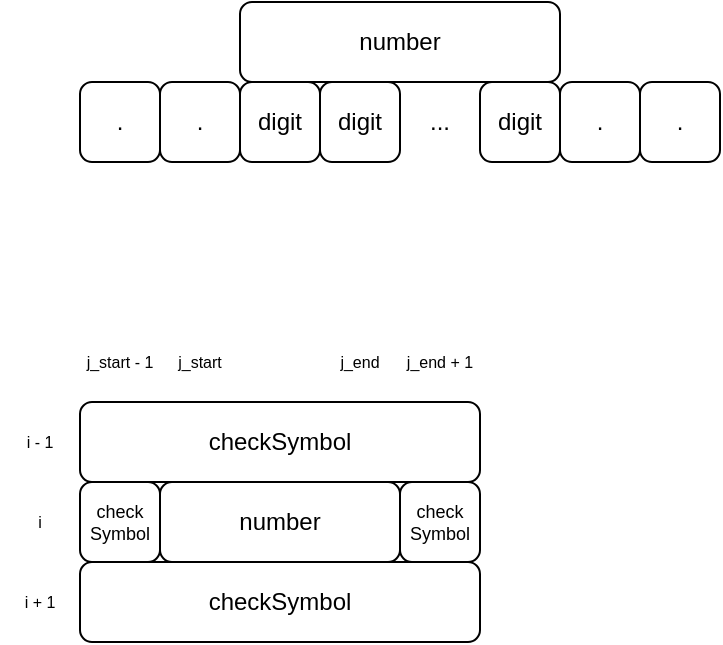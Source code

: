 <mxfile version="20.7.4" type="device"><diagram id="xBHLjTZNuNRD9gR767fi" name="Страница 1"><mxGraphModel dx="978" dy="566" grid="1" gridSize="10" guides="1" tooltips="1" connect="1" arrows="1" fold="1" page="1" pageScale="1" pageWidth="1654" pageHeight="2336" math="0" shadow="0"><root><mxCell id="0"/><mxCell id="1" parent="0"/><mxCell id="QNzmFK4Ou1PIm1IhyEtC-1" value="number" style="rounded=1;whiteSpace=wrap;html=1;" vertex="1" parent="1"><mxGeometry x="160" y="40" width="160" height="40" as="geometry"/></mxCell><mxCell id="QNzmFK4Ou1PIm1IhyEtC-4" value="..." style="text;html=1;strokeColor=none;fillColor=none;align=center;verticalAlign=middle;whiteSpace=wrap;rounded=0;" vertex="1" parent="1"><mxGeometry x="240" y="80" width="40" height="40" as="geometry"/></mxCell><mxCell id="QNzmFK4Ou1PIm1IhyEtC-5" value="number" style="rounded=1;whiteSpace=wrap;html=1;" vertex="1" parent="1"><mxGeometry x="120" y="280" width="120" height="40" as="geometry"/></mxCell><mxCell id="QNzmFK4Ou1PIm1IhyEtC-6" value="checkSymbol" style="rounded=1;whiteSpace=wrap;html=1;" vertex="1" parent="1"><mxGeometry x="80" y="240" width="200" height="40" as="geometry"/></mxCell><mxCell id="QNzmFK4Ou1PIm1IhyEtC-7" value="i" style="text;html=1;strokeColor=none;fillColor=none;align=center;verticalAlign=middle;whiteSpace=wrap;rounded=0;fontSize=8;" vertex="1" parent="1"><mxGeometry x="40" y="280" width="40" height="40" as="geometry"/></mxCell><mxCell id="QNzmFK4Ou1PIm1IhyEtC-8" value="i - 1" style="text;html=1;strokeColor=none;fillColor=none;align=center;verticalAlign=middle;whiteSpace=wrap;rounded=0;fontSize=8;" vertex="1" parent="1"><mxGeometry x="40" y="240" width="40" height="40" as="geometry"/></mxCell><mxCell id="QNzmFK4Ou1PIm1IhyEtC-9" value="i + 1" style="text;html=1;strokeColor=none;fillColor=none;align=center;verticalAlign=middle;whiteSpace=wrap;rounded=0;fontSize=8;" vertex="1" parent="1"><mxGeometry x="40" y="320" width="40" height="40" as="geometry"/></mxCell><mxCell id="QNzmFK4Ou1PIm1IhyEtC-10" value="checkSymbol" style="rounded=1;whiteSpace=wrap;html=1;" vertex="1" parent="1"><mxGeometry x="80" y="320" width="200" height="40" as="geometry"/></mxCell><mxCell id="QNzmFK4Ou1PIm1IhyEtC-11" value="check&lt;br style=&quot;font-size: 9px;&quot;&gt;Symbol" style="rounded=1;whiteSpace=wrap;html=1;fontSize=9;" vertex="1" parent="1"><mxGeometry x="80" y="280" width="40" height="40" as="geometry"/></mxCell><mxCell id="QNzmFK4Ou1PIm1IhyEtC-12" value="check&lt;br style=&quot;font-size: 9px;&quot;&gt;Symbol" style="rounded=1;whiteSpace=wrap;html=1;fontSize=9;" vertex="1" parent="1"><mxGeometry x="240" y="280" width="40" height="40" as="geometry"/></mxCell><mxCell id="QNzmFK4Ou1PIm1IhyEtC-13" value="j_start&amp;nbsp;- 1" style="text;html=1;strokeColor=none;fillColor=none;align=center;verticalAlign=middle;whiteSpace=wrap;rounded=0;fontSize=8;" vertex="1" parent="1"><mxGeometry x="80" y="200" width="40" height="40" as="geometry"/></mxCell><mxCell id="QNzmFK4Ou1PIm1IhyEtC-14" value="j_end&amp;nbsp;+ 1" style="text;html=1;strokeColor=none;fillColor=none;align=center;verticalAlign=middle;whiteSpace=wrap;rounded=0;fontSize=8;" vertex="1" parent="1"><mxGeometry x="240" y="200" width="40" height="40" as="geometry"/></mxCell><mxCell id="QNzmFK4Ou1PIm1IhyEtC-15" value="j_start" style="text;html=1;strokeColor=none;fillColor=none;align=center;verticalAlign=middle;whiteSpace=wrap;rounded=0;fontSize=8;" vertex="1" parent="1"><mxGeometry x="120" y="200" width="40" height="40" as="geometry"/></mxCell><mxCell id="QNzmFK4Ou1PIm1IhyEtC-16" value="j_end" style="text;html=1;strokeColor=none;fillColor=none;align=center;verticalAlign=middle;whiteSpace=wrap;rounded=0;fontSize=8;" vertex="1" parent="1"><mxGeometry x="200" y="200" width="40" height="40" as="geometry"/></mxCell><mxCell id="QNzmFK4Ou1PIm1IhyEtC-17" value="digit" style="rounded=1;whiteSpace=wrap;html=1;" vertex="1" parent="1"><mxGeometry x="160" y="80" width="40" height="40" as="geometry"/></mxCell><mxCell id="QNzmFK4Ou1PIm1IhyEtC-18" value="digit" style="rounded=1;whiteSpace=wrap;html=1;" vertex="1" parent="1"><mxGeometry x="200" y="80" width="40" height="40" as="geometry"/></mxCell><mxCell id="QNzmFK4Ou1PIm1IhyEtC-20" value="digit" style="rounded=1;whiteSpace=wrap;html=1;" vertex="1" parent="1"><mxGeometry x="280" y="80" width="40" height="40" as="geometry"/></mxCell><mxCell id="QNzmFK4Ou1PIm1IhyEtC-21" value="." style="rounded=1;whiteSpace=wrap;html=1;" vertex="1" parent="1"><mxGeometry x="120" y="80" width="40" height="40" as="geometry"/></mxCell><mxCell id="QNzmFK4Ou1PIm1IhyEtC-22" value="." style="rounded=1;whiteSpace=wrap;html=1;" vertex="1" parent="1"><mxGeometry x="80" y="80" width="40" height="40" as="geometry"/></mxCell><mxCell id="QNzmFK4Ou1PIm1IhyEtC-23" value="." style="rounded=1;whiteSpace=wrap;html=1;" vertex="1" parent="1"><mxGeometry x="320" y="80" width="40" height="40" as="geometry"/></mxCell><mxCell id="QNzmFK4Ou1PIm1IhyEtC-24" value="." style="rounded=1;whiteSpace=wrap;html=1;" vertex="1" parent="1"><mxGeometry x="360" y="80" width="40" height="40" as="geometry"/></mxCell></root></mxGraphModel></diagram></mxfile>